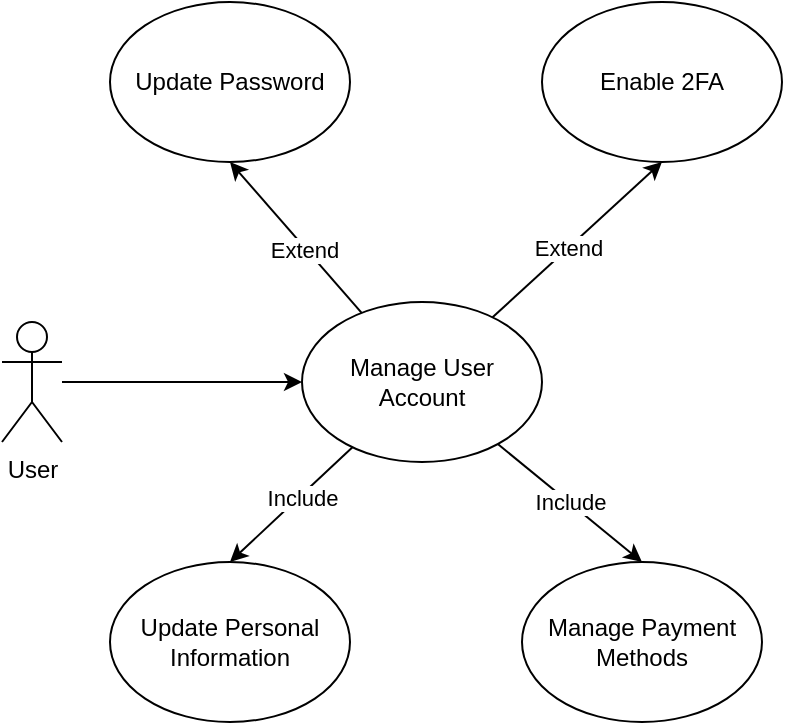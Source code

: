 <mxfile>
    <diagram id="ezX8-d981BS2OIvGM7NB" name="Page-1">
        <mxGraphModel dx="671" dy="442" grid="1" gridSize="10" guides="1" tooltips="1" connect="1" arrows="1" fold="1" page="1" pageScale="1" pageWidth="827" pageHeight="1169" math="0" shadow="0">
            <root>
                <mxCell id="0"/>
                <mxCell id="1" parent="0"/>
                <mxCell id="4" style="edgeStyle=none;html=1;entryX=0;entryY=0.5;entryDx=0;entryDy=0;" edge="1" parent="1" source="2" target="3">
                    <mxGeometry relative="1" as="geometry"/>
                </mxCell>
                <mxCell id="2" value="User" style="shape=umlActor;verticalLabelPosition=bottom;verticalAlign=top;html=1;outlineConnect=0;" vertex="1" parent="1">
                    <mxGeometry x="300" y="300" width="30" height="60" as="geometry"/>
                </mxCell>
                <mxCell id="7" style="edgeStyle=none;html=1;entryX=0.5;entryY=1;entryDx=0;entryDy=0;" edge="1" parent="1" source="3" target="6">
                    <mxGeometry relative="1" as="geometry"/>
                </mxCell>
                <mxCell id="10" value="Extend" style="edgeLabel;html=1;align=center;verticalAlign=middle;resizable=0;points=[];" vertex="1" connectable="0" parent="7">
                    <mxGeometry x="-0.111" relative="1" as="geometry">
                        <mxPoint as="offset"/>
                    </mxGeometry>
                </mxCell>
                <mxCell id="8" style="edgeStyle=none;html=1;entryX=0.5;entryY=1;entryDx=0;entryDy=0;" edge="1" parent="1" source="3" target="5">
                    <mxGeometry relative="1" as="geometry"/>
                </mxCell>
                <mxCell id="9" value="Extend" style="edgeLabel;html=1;align=center;verticalAlign=middle;resizable=0;points=[];" vertex="1" connectable="0" parent="8">
                    <mxGeometry x="-0.138" y="1" relative="1" as="geometry">
                        <mxPoint as="offset"/>
                    </mxGeometry>
                </mxCell>
                <mxCell id="13" value="Include" style="edgeStyle=none;html=1;entryX=0.5;entryY=0;entryDx=0;entryDy=0;" edge="1" parent="1" source="3" target="12">
                    <mxGeometry relative="1" as="geometry"/>
                </mxCell>
                <mxCell id="14" style="edgeStyle=none;html=1;entryX=0.5;entryY=0;entryDx=0;entryDy=0;" edge="1" parent="1" source="3" target="11">
                    <mxGeometry relative="1" as="geometry"/>
                </mxCell>
                <mxCell id="15" value="Include" style="edgeLabel;html=1;align=center;verticalAlign=middle;resizable=0;points=[];" vertex="1" connectable="0" parent="14">
                    <mxGeometry x="-0.159" y="1" relative="1" as="geometry">
                        <mxPoint as="offset"/>
                    </mxGeometry>
                </mxCell>
                <mxCell id="3" value="Manage User Account" style="ellipse;whiteSpace=wrap;html=1;" vertex="1" parent="1">
                    <mxGeometry x="450" y="290" width="120" height="80" as="geometry"/>
                </mxCell>
                <mxCell id="5" value="Update Password" style="ellipse;whiteSpace=wrap;html=1;" vertex="1" parent="1">
                    <mxGeometry x="354" y="140" width="120" height="80" as="geometry"/>
                </mxCell>
                <mxCell id="6" value="Enable 2FA" style="ellipse;whiteSpace=wrap;html=1;" vertex="1" parent="1">
                    <mxGeometry x="570" y="140" width="120" height="80" as="geometry"/>
                </mxCell>
                <mxCell id="11" value="Update Personal Information" style="ellipse;whiteSpace=wrap;html=1;" vertex="1" parent="1">
                    <mxGeometry x="354" y="420" width="120" height="80" as="geometry"/>
                </mxCell>
                <mxCell id="12" value="Manage Payment Methods" style="ellipse;whiteSpace=wrap;html=1;" vertex="1" parent="1">
                    <mxGeometry x="560" y="420" width="120" height="80" as="geometry"/>
                </mxCell>
            </root>
        </mxGraphModel>
    </diagram>
</mxfile>